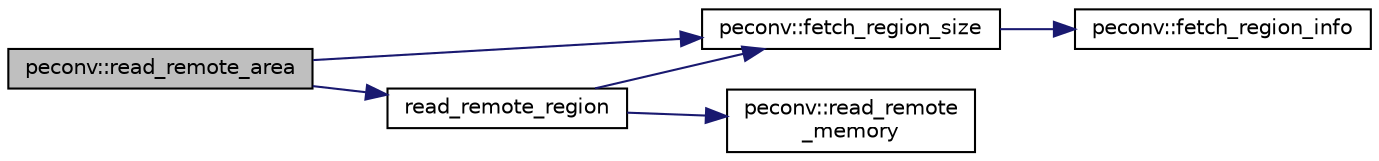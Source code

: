 digraph "peconv::read_remote_area"
{
 // LATEX_PDF_SIZE
  edge [fontname="Helvetica",fontsize="10",labelfontname="Helvetica",labelfontsize="10"];
  node [fontname="Helvetica",fontsize="10",shape=record];
  rankdir="LR";
  Node1 [label="peconv::read_remote_area",height=0.2,width=0.4,color="black", fillcolor="grey75", style="filled", fontcolor="black",tooltip=" "];
  Node1 -> Node2 [color="midnightblue",fontsize="10",style="solid",fontname="Helvetica"];
  Node2 [label="peconv::fetch_region_size",height=0.2,width=0.4,color="black", fillcolor="white", style="filled",URL="$namespacepeconv.html#af399043f4bee127c29de4fa23fc67b18",tooltip=" "];
  Node2 -> Node3 [color="midnightblue",fontsize="10",style="solid",fontname="Helvetica"];
  Node3 [label="peconv::fetch_region_info",height=0.2,width=0.4,color="black", fillcolor="white", style="filled",URL="$namespacepeconv.html#aba49ca3fdaa63f9078a8c81bcfc77cea",tooltip=" "];
  Node1 -> Node4 [color="midnightblue",fontsize="10",style="solid",fontname="Helvetica"];
  Node4 [label="read_remote_region",height=0.2,width=0.4,color="black", fillcolor="white", style="filled",URL="$remote__pe__reader_8cpp.html#ab959a1d22bb933738382f798c8157d79",tooltip=" "];
  Node4 -> Node2 [color="midnightblue",fontsize="10",style="solid",fontname="Helvetica"];
  Node4 -> Node5 [color="midnightblue",fontsize="10",style="solid",fontname="Helvetica"];
  Node5 [label="peconv::read_remote\l_memory",height=0.2,width=0.4,color="black", fillcolor="white", style="filled",URL="$namespacepeconv.html#a84e7b5f85dc05f8b891e381ea518b218",tooltip=" "];
}
